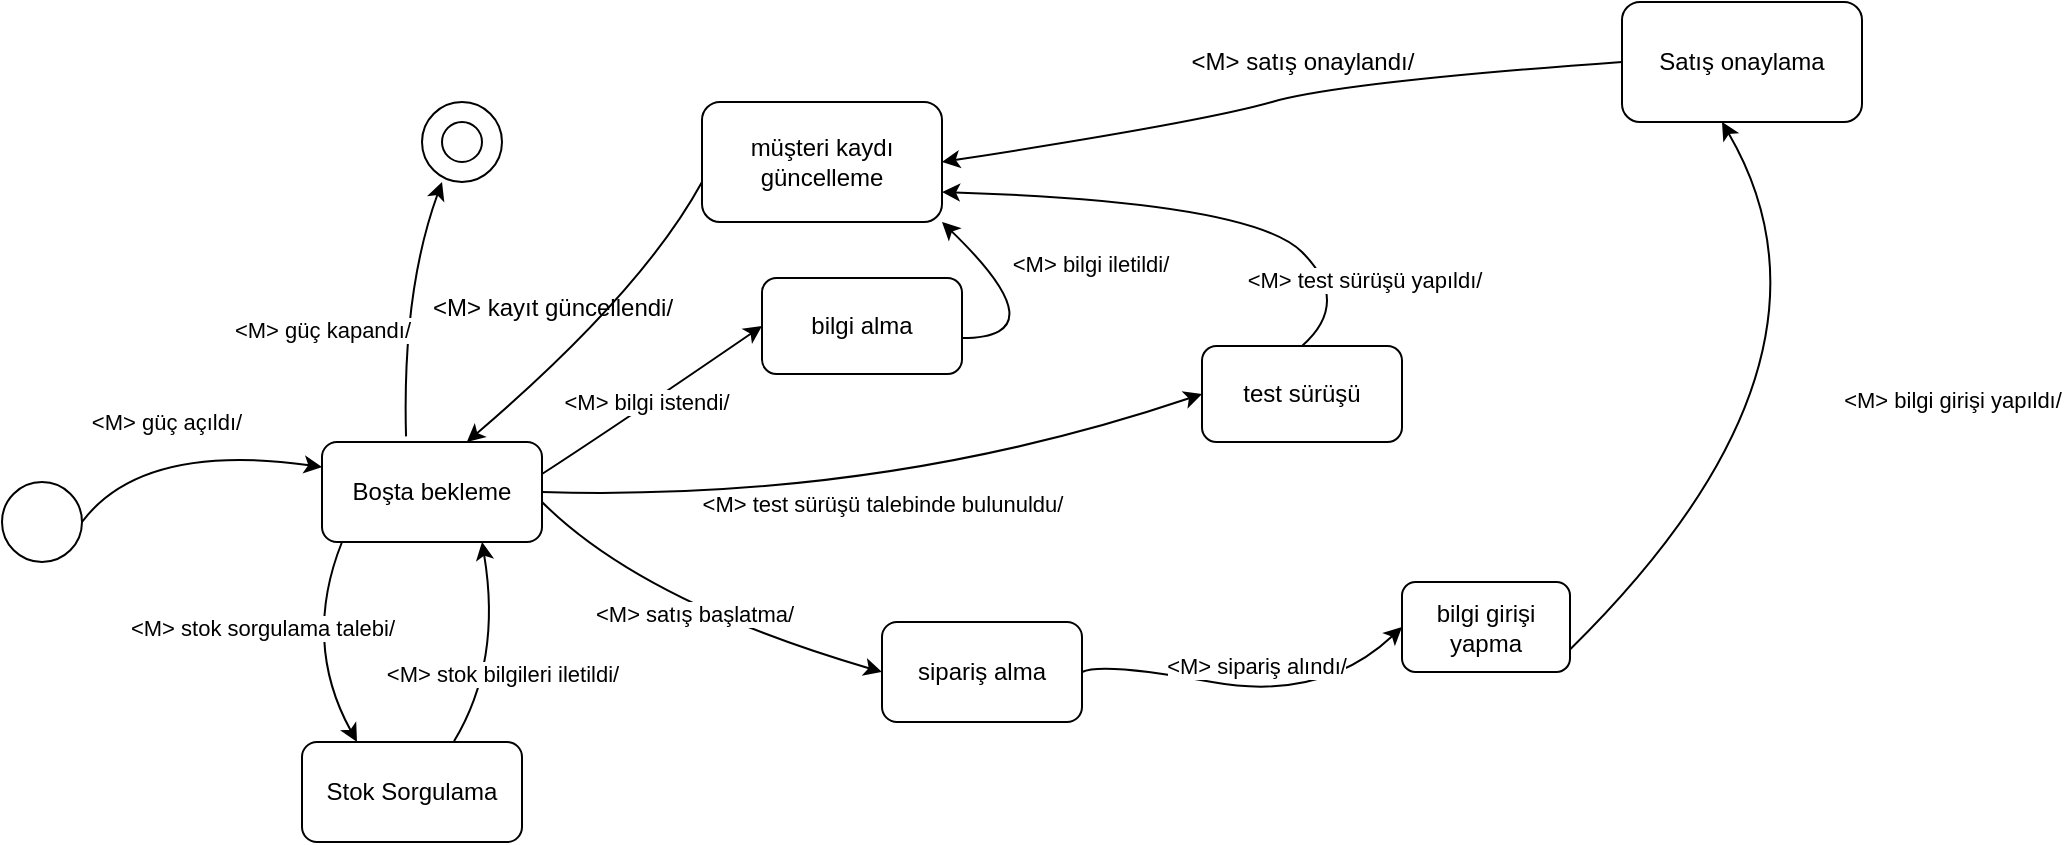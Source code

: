 <mxfile version="26.2.14">
  <diagram name="Sayfa -1" id="X-VM2zPhGA3CFvxgHZqU">
    <mxGraphModel dx="2108" dy="569" grid="1" gridSize="10" guides="1" tooltips="1" connect="1" arrows="1" fold="1" page="1" pageScale="1" pageWidth="827" pageHeight="1169" math="0" shadow="0">
      <root>
        <mxCell id="0" />
        <mxCell id="1" parent="0" />
        <mxCell id="t-kyVV8y0qzHaNlONXZW-1" value="" style="ellipse;whiteSpace=wrap;html=1;" parent="1" vertex="1">
          <mxGeometry x="-130" y="790" width="40" height="40" as="geometry" />
        </mxCell>
        <mxCell id="t-kyVV8y0qzHaNlONXZW-4" value="Boşta bekleme" style="rounded=1;whiteSpace=wrap;html=1;" parent="1" vertex="1">
          <mxGeometry x="30" y="770" width="110" height="50" as="geometry" />
        </mxCell>
        <mxCell id="t-kyVV8y0qzHaNlONXZW-5" value="sipariş alma" style="rounded=1;whiteSpace=wrap;html=1;" parent="1" vertex="1">
          <mxGeometry x="310" y="860" width="100" height="50" as="geometry" />
        </mxCell>
        <mxCell id="t-kyVV8y0qzHaNlONXZW-9" value="" style="curved=1;endArrow=classic;html=1;rounded=0;exitX=1;exitY=0.5;exitDx=0;exitDy=0;entryX=0;entryY=0.25;entryDx=0;entryDy=0;" parent="1" source="t-kyVV8y0qzHaNlONXZW-1" target="t-kyVV8y0qzHaNlONXZW-4" edge="1">
          <mxGeometry width="50" height="50" relative="1" as="geometry">
            <mxPoint x="-70" y="810" as="sourcePoint" />
            <mxPoint x="-20" y="760" as="targetPoint" />
            <Array as="points">
              <mxPoint x="-60" y="770" />
            </Array>
          </mxGeometry>
        </mxCell>
        <mxCell id="t-kyVV8y0qzHaNlONXZW-11" value="&amp;lt;M&amp;gt; güç açıldı/" style="edgeLabel;html=1;align=center;verticalAlign=middle;resizable=0;points=[];" parent="t-kyVV8y0qzHaNlONXZW-9" vertex="1" connectable="0">
          <mxGeometry x="-0.022" y="-8" relative="1" as="geometry">
            <mxPoint x="-6" y="-21" as="offset" />
          </mxGeometry>
        </mxCell>
        <mxCell id="t-kyVV8y0qzHaNlONXZW-10" value="" style="curved=1;endArrow=classic;html=1;rounded=0;exitX=1;exitY=0.5;exitDx=0;exitDy=0;entryX=0;entryY=0.5;entryDx=0;entryDy=0;" parent="1" edge="1" target="t-kyVV8y0qzHaNlONXZW-5">
          <mxGeometry width="50" height="50" relative="1" as="geometry">
            <mxPoint x="140" y="800" as="sourcePoint" />
            <mxPoint x="260" y="773" as="targetPoint" />
            <Array as="points">
              <mxPoint x="190" y="850" />
            </Array>
          </mxGeometry>
        </mxCell>
        <mxCell id="t-kyVV8y0qzHaNlONXZW-12" value="&amp;lt;M&amp;gt; satış başlatma/" style="edgeLabel;html=1;align=center;verticalAlign=middle;resizable=0;points=[];" parent="t-kyVV8y0qzHaNlONXZW-10" vertex="1" connectable="0">
          <mxGeometry x="0.062" y="-7" relative="1" as="geometry">
            <mxPoint x="-4" y="-10" as="offset" />
          </mxGeometry>
        </mxCell>
        <mxCell id="t-kyVV8y0qzHaNlONXZW-13" value="bilgi girişi yapma" style="rounded=1;whiteSpace=wrap;html=1;" parent="1" vertex="1">
          <mxGeometry x="570" y="840" width="84" height="45" as="geometry" />
        </mxCell>
        <mxCell id="t-kyVV8y0qzHaNlONXZW-14" value="" style="curved=1;endArrow=classic;html=1;rounded=0;exitX=1;exitY=0.5;exitDx=0;exitDy=0;entryX=0;entryY=0.5;entryDx=0;entryDy=0;" parent="1" source="t-kyVV8y0qzHaNlONXZW-5" target="t-kyVV8y0qzHaNlONXZW-13" edge="1">
          <mxGeometry width="50" height="50" relative="1" as="geometry">
            <mxPoint x="420" y="910" as="sourcePoint" />
            <mxPoint x="560" y="853" as="targetPoint" />
            <Array as="points">
              <mxPoint x="420" y="880" />
              <mxPoint x="530" y="900" />
            </Array>
          </mxGeometry>
        </mxCell>
        <mxCell id="t-kyVV8y0qzHaNlONXZW-15" value="&amp;lt;M&amp;gt; sipariş alındı/" style="edgeLabel;html=1;align=center;verticalAlign=middle;resizable=0;points=[];" parent="t-kyVV8y0qzHaNlONXZW-14" vertex="1" connectable="0">
          <mxGeometry x="0.062" y="-7" relative="1" as="geometry">
            <mxPoint x="-4" y="-20" as="offset" />
          </mxGeometry>
        </mxCell>
        <mxCell id="t-kyVV8y0qzHaNlONXZW-17" value="müşteri kaydı güncelleme" style="rounded=1;whiteSpace=wrap;html=1;" parent="1" vertex="1">
          <mxGeometry x="220" y="600" width="120" height="60" as="geometry" />
        </mxCell>
        <mxCell id="t-kyVV8y0qzHaNlONXZW-20" value="" style="ellipse;whiteSpace=wrap;html=1;" parent="1" vertex="1">
          <mxGeometry x="80" y="600" width="40" height="40" as="geometry" />
        </mxCell>
        <mxCell id="t-kyVV8y0qzHaNlONXZW-21" value="" style="curved=1;endArrow=classic;html=1;rounded=0;exitX=0.382;exitY=-0.056;exitDx=0;exitDy=0;exitPerimeter=0;entryX=0;entryY=0.5;entryDx=0;entryDy=0;" parent="1" source="t-kyVV8y0qzHaNlONXZW-4" edge="1">
          <mxGeometry width="50" height="50" relative="1" as="geometry">
            <mxPoint x="70" y="745" as="sourcePoint" />
            <mxPoint x="90" y="640" as="targetPoint" />
            <Array as="points">
              <mxPoint x="70" y="695" />
            </Array>
          </mxGeometry>
        </mxCell>
        <mxCell id="t-kyVV8y0qzHaNlONXZW-22" value="&amp;lt;M&amp;gt; güç kapandı/" style="edgeLabel;html=1;align=center;verticalAlign=middle;resizable=0;points=[];" parent="t-kyVV8y0qzHaNlONXZW-21" vertex="1" connectable="0">
          <mxGeometry x="-0.312" y="-15" relative="1" as="geometry">
            <mxPoint x="-56" y="-8" as="offset" />
          </mxGeometry>
        </mxCell>
        <mxCell id="t-kyVV8y0qzHaNlONXZW-23" value="" style="ellipse;whiteSpace=wrap;html=1;" parent="1" vertex="1">
          <mxGeometry x="90" y="610" width="20" height="20" as="geometry" />
        </mxCell>
        <mxCell id="t-kyVV8y0qzHaNlONXZW-31" value="&amp;lt;M&amp;gt; satış onaylandı/" style="text;html=1;align=center;verticalAlign=middle;resizable=0;points=[];autosize=1;strokeColor=none;fillColor=none;" parent="1" vertex="1">
          <mxGeometry x="455" y="565" width="130" height="30" as="geometry" />
        </mxCell>
        <mxCell id="t-kyVV8y0qzHaNlONXZW-32" value="Satış onaylama" style="rounded=1;whiteSpace=wrap;html=1;" parent="1" vertex="1">
          <mxGeometry x="680" y="550" width="120" height="60" as="geometry" />
        </mxCell>
        <mxCell id="t-kyVV8y0qzHaNlONXZW-33" value="" style="curved=1;endArrow=classic;html=1;rounded=0;exitX=1;exitY=0.75;exitDx=0;exitDy=0;" parent="1" edge="1" source="t-kyVV8y0qzHaNlONXZW-13">
          <mxGeometry width="50" height="50" relative="1" as="geometry">
            <mxPoint x="590" y="750" as="sourcePoint" />
            <mxPoint x="730" y="610" as="targetPoint" />
            <Array as="points">
              <mxPoint x="800" y="730" />
            </Array>
          </mxGeometry>
        </mxCell>
        <mxCell id="t-kyVV8y0qzHaNlONXZW-34" value="&amp;lt;M&amp;gt; bilgi girişi yapıldı/" style="edgeLabel;html=1;align=center;verticalAlign=middle;resizable=0;points=[];" parent="t-kyVV8y0qzHaNlONXZW-33" vertex="1" connectable="0">
          <mxGeometry x="0.062" y="-7" relative="1" as="geometry">
            <mxPoint x="56" y="-2" as="offset" />
          </mxGeometry>
        </mxCell>
        <mxCell id="K0MDSs2QCuInfWKH90Pa-4" value="" style="curved=1;endArrow=classic;html=1;rounded=0;entryX=1;entryY=0.5;entryDx=0;entryDy=0;" edge="1" parent="1" target="t-kyVV8y0qzHaNlONXZW-17">
          <mxGeometry width="50" height="50" relative="1" as="geometry">
            <mxPoint x="680" y="580" as="sourcePoint" />
            <mxPoint x="520" y="610" as="targetPoint" />
            <Array as="points">
              <mxPoint x="540" y="590" />
              <mxPoint x="470" y="610" />
            </Array>
          </mxGeometry>
        </mxCell>
        <mxCell id="K0MDSs2QCuInfWKH90Pa-7" value="" style="curved=1;endArrow=classic;html=1;rounded=0;exitX=0;exitY=0.75;exitDx=0;exitDy=0;entryX=0.658;entryY=0;entryDx=0;entryDy=0;entryPerimeter=0;" edge="1" parent="1" target="t-kyVV8y0qzHaNlONXZW-4">
          <mxGeometry width="50" height="50" relative="1" as="geometry">
            <mxPoint x="220" y="640" as="sourcePoint" />
            <mxPoint x="103.15" y="761.8" as="targetPoint" />
            <Array as="points">
              <mxPoint x="190" y="695" />
            </Array>
          </mxGeometry>
        </mxCell>
        <mxCell id="K0MDSs2QCuInfWKH90Pa-8" value="&amp;lt;M&amp;gt; kayıt güncellendi/" style="text;html=1;align=center;verticalAlign=middle;resizable=0;points=[];autosize=1;strokeColor=none;fillColor=none;" vertex="1" parent="1">
          <mxGeometry x="75" y="688" width="140" height="30" as="geometry" />
        </mxCell>
        <mxCell id="K0MDSs2QCuInfWKH90Pa-9" value="bilgi alma" style="rounded=1;whiteSpace=wrap;html=1;" vertex="1" parent="1">
          <mxGeometry x="250" y="688" width="100" height="48" as="geometry" />
        </mxCell>
        <mxCell id="K0MDSs2QCuInfWKH90Pa-10" value="test sürüşü" style="rounded=1;whiteSpace=wrap;html=1;" vertex="1" parent="1">
          <mxGeometry x="470" y="722" width="100" height="48" as="geometry" />
        </mxCell>
        <mxCell id="K0MDSs2QCuInfWKH90Pa-11" value="" style="curved=1;endArrow=classic;html=1;rounded=0;entryX=0;entryY=0.5;entryDx=0;entryDy=0;" edge="1" parent="1" target="K0MDSs2QCuInfWKH90Pa-9">
          <mxGeometry width="50" height="50" relative="1" as="geometry">
            <mxPoint x="140" y="786" as="sourcePoint" />
            <mxPoint x="190" y="736" as="targetPoint" />
            <Array as="points">
              <mxPoint x="180" y="760" />
            </Array>
          </mxGeometry>
        </mxCell>
        <mxCell id="K0MDSs2QCuInfWKH90Pa-12" value="&amp;lt;M&amp;gt; bilgi istendi/" style="edgeLabel;html=1;align=center;verticalAlign=middle;resizable=0;points=[];" vertex="1" connectable="0" parent="K0MDSs2QCuInfWKH90Pa-11">
          <mxGeometry x="-0.073" relative="1" as="geometry">
            <mxPoint y="-2" as="offset" />
          </mxGeometry>
        </mxCell>
        <mxCell id="K0MDSs2QCuInfWKH90Pa-13" value="" style="curved=1;endArrow=classic;html=1;rounded=0;exitX=1;exitY=0.5;exitDx=0;exitDy=0;entryX=0;entryY=0.5;entryDx=0;entryDy=0;" edge="1" parent="1" source="t-kyVV8y0qzHaNlONXZW-4" target="K0MDSs2QCuInfWKH90Pa-10">
          <mxGeometry width="50" height="50" relative="1" as="geometry">
            <mxPoint x="190" y="820" as="sourcePoint" />
            <mxPoint x="240" y="770" as="targetPoint" />
            <Array as="points">
              <mxPoint x="310" y="800" />
            </Array>
          </mxGeometry>
        </mxCell>
        <mxCell id="K0MDSs2QCuInfWKH90Pa-16" value="&amp;lt;M&amp;gt; test sürüşü talebinde bulunuldu/" style="edgeLabel;html=1;align=center;verticalAlign=middle;resizable=0;points=[];" vertex="1" connectable="0" parent="K0MDSs2QCuInfWKH90Pa-13">
          <mxGeometry x="-0.001" y="-1" relative="1" as="geometry">
            <mxPoint as="offset" />
          </mxGeometry>
        </mxCell>
        <mxCell id="K0MDSs2QCuInfWKH90Pa-14" value="" style="curved=1;endArrow=classic;html=1;rounded=0;entryX=1;entryY=1;entryDx=0;entryDy=0;" edge="1" parent="1" target="t-kyVV8y0qzHaNlONXZW-17">
          <mxGeometry width="50" height="50" relative="1" as="geometry">
            <mxPoint x="350" y="718" as="sourcePoint" />
            <mxPoint x="400" y="668" as="targetPoint" />
            <Array as="points">
              <mxPoint x="400" y="718" />
            </Array>
          </mxGeometry>
        </mxCell>
        <mxCell id="K0MDSs2QCuInfWKH90Pa-15" value="&amp;lt;M&amp;gt; bilgi iletildi/" style="edgeLabel;html=1;align=center;verticalAlign=middle;resizable=0;points=[];" vertex="1" connectable="0" parent="K0MDSs2QCuInfWKH90Pa-14">
          <mxGeometry x="0.365" relative="1" as="geometry">
            <mxPoint x="43" y="-9" as="offset" />
          </mxGeometry>
        </mxCell>
        <mxCell id="K0MDSs2QCuInfWKH90Pa-17" value="Stok Sorgulama" style="rounded=1;whiteSpace=wrap;html=1;" vertex="1" parent="1">
          <mxGeometry x="20" y="920" width="110" height="50" as="geometry" />
        </mxCell>
        <mxCell id="K0MDSs2QCuInfWKH90Pa-18" value="" style="curved=1;endArrow=classic;html=1;rounded=0;exitX=0.691;exitY=-0.008;exitDx=0;exitDy=0;exitPerimeter=0;" edge="1" parent="1" source="K0MDSs2QCuInfWKH90Pa-17">
          <mxGeometry width="50" height="50" relative="1" as="geometry">
            <mxPoint x="90" y="890" as="sourcePoint" />
            <mxPoint x="110" y="820" as="targetPoint" />
            <Array as="points">
              <mxPoint x="120" y="880" />
            </Array>
          </mxGeometry>
        </mxCell>
        <mxCell id="K0MDSs2QCuInfWKH90Pa-23" value="&amp;lt;M&amp;gt; stok bilgileri iletildi/" style="edgeLabel;html=1;align=center;verticalAlign=middle;resizable=0;points=[];" vertex="1" connectable="0" parent="K0MDSs2QCuInfWKH90Pa-18">
          <mxGeometry x="0.095" y="6" relative="1" as="geometry">
            <mxPoint x="8" y="17" as="offset" />
          </mxGeometry>
        </mxCell>
        <mxCell id="K0MDSs2QCuInfWKH90Pa-19" value="" style="curved=1;endArrow=classic;html=1;rounded=0;entryX=0.25;entryY=0;entryDx=0;entryDy=0;" edge="1" parent="1" target="K0MDSs2QCuInfWKH90Pa-17">
          <mxGeometry width="50" height="50" relative="1" as="geometry">
            <mxPoint x="40" y="820" as="sourcePoint" />
            <mxPoint x="90" y="930" as="targetPoint" />
            <Array as="points">
              <mxPoint x="20" y="870" />
            </Array>
          </mxGeometry>
        </mxCell>
        <mxCell id="K0MDSs2QCuInfWKH90Pa-21" value="&amp;lt;M&amp;gt; stok sorgulama talebi/" style="edgeLabel;html=1;align=center;verticalAlign=middle;resizable=0;points=[];" vertex="1" connectable="0" parent="K0MDSs2QCuInfWKH90Pa-19">
          <mxGeometry x="-0.183" y="7" relative="1" as="geometry">
            <mxPoint x="-30" y="-2" as="offset" />
          </mxGeometry>
        </mxCell>
        <mxCell id="K0MDSs2QCuInfWKH90Pa-24" value="" style="curved=1;endArrow=classic;html=1;rounded=0;exitX=0.5;exitY=0;exitDx=0;exitDy=0;entryX=1;entryY=0.75;entryDx=0;entryDy=0;" edge="1" parent="1" source="K0MDSs2QCuInfWKH90Pa-10" target="t-kyVV8y0qzHaNlONXZW-17">
          <mxGeometry width="50" height="50" relative="1" as="geometry">
            <mxPoint x="495" y="700" as="sourcePoint" />
            <mxPoint x="545" y="650" as="targetPoint" />
            <Array as="points">
              <mxPoint x="545" y="700" />
              <mxPoint x="495" y="650" />
            </Array>
          </mxGeometry>
        </mxCell>
        <mxCell id="K0MDSs2QCuInfWKH90Pa-25" value="&amp;lt;M&amp;gt; test sürüşü yapıldı/" style="edgeLabel;html=1;align=center;verticalAlign=middle;resizable=0;points=[];" vertex="1" connectable="0" parent="K0MDSs2QCuInfWKH90Pa-24">
          <mxGeometry x="-0.447" y="-2" relative="1" as="geometry">
            <mxPoint x="31" y="17" as="offset" />
          </mxGeometry>
        </mxCell>
      </root>
    </mxGraphModel>
  </diagram>
</mxfile>
